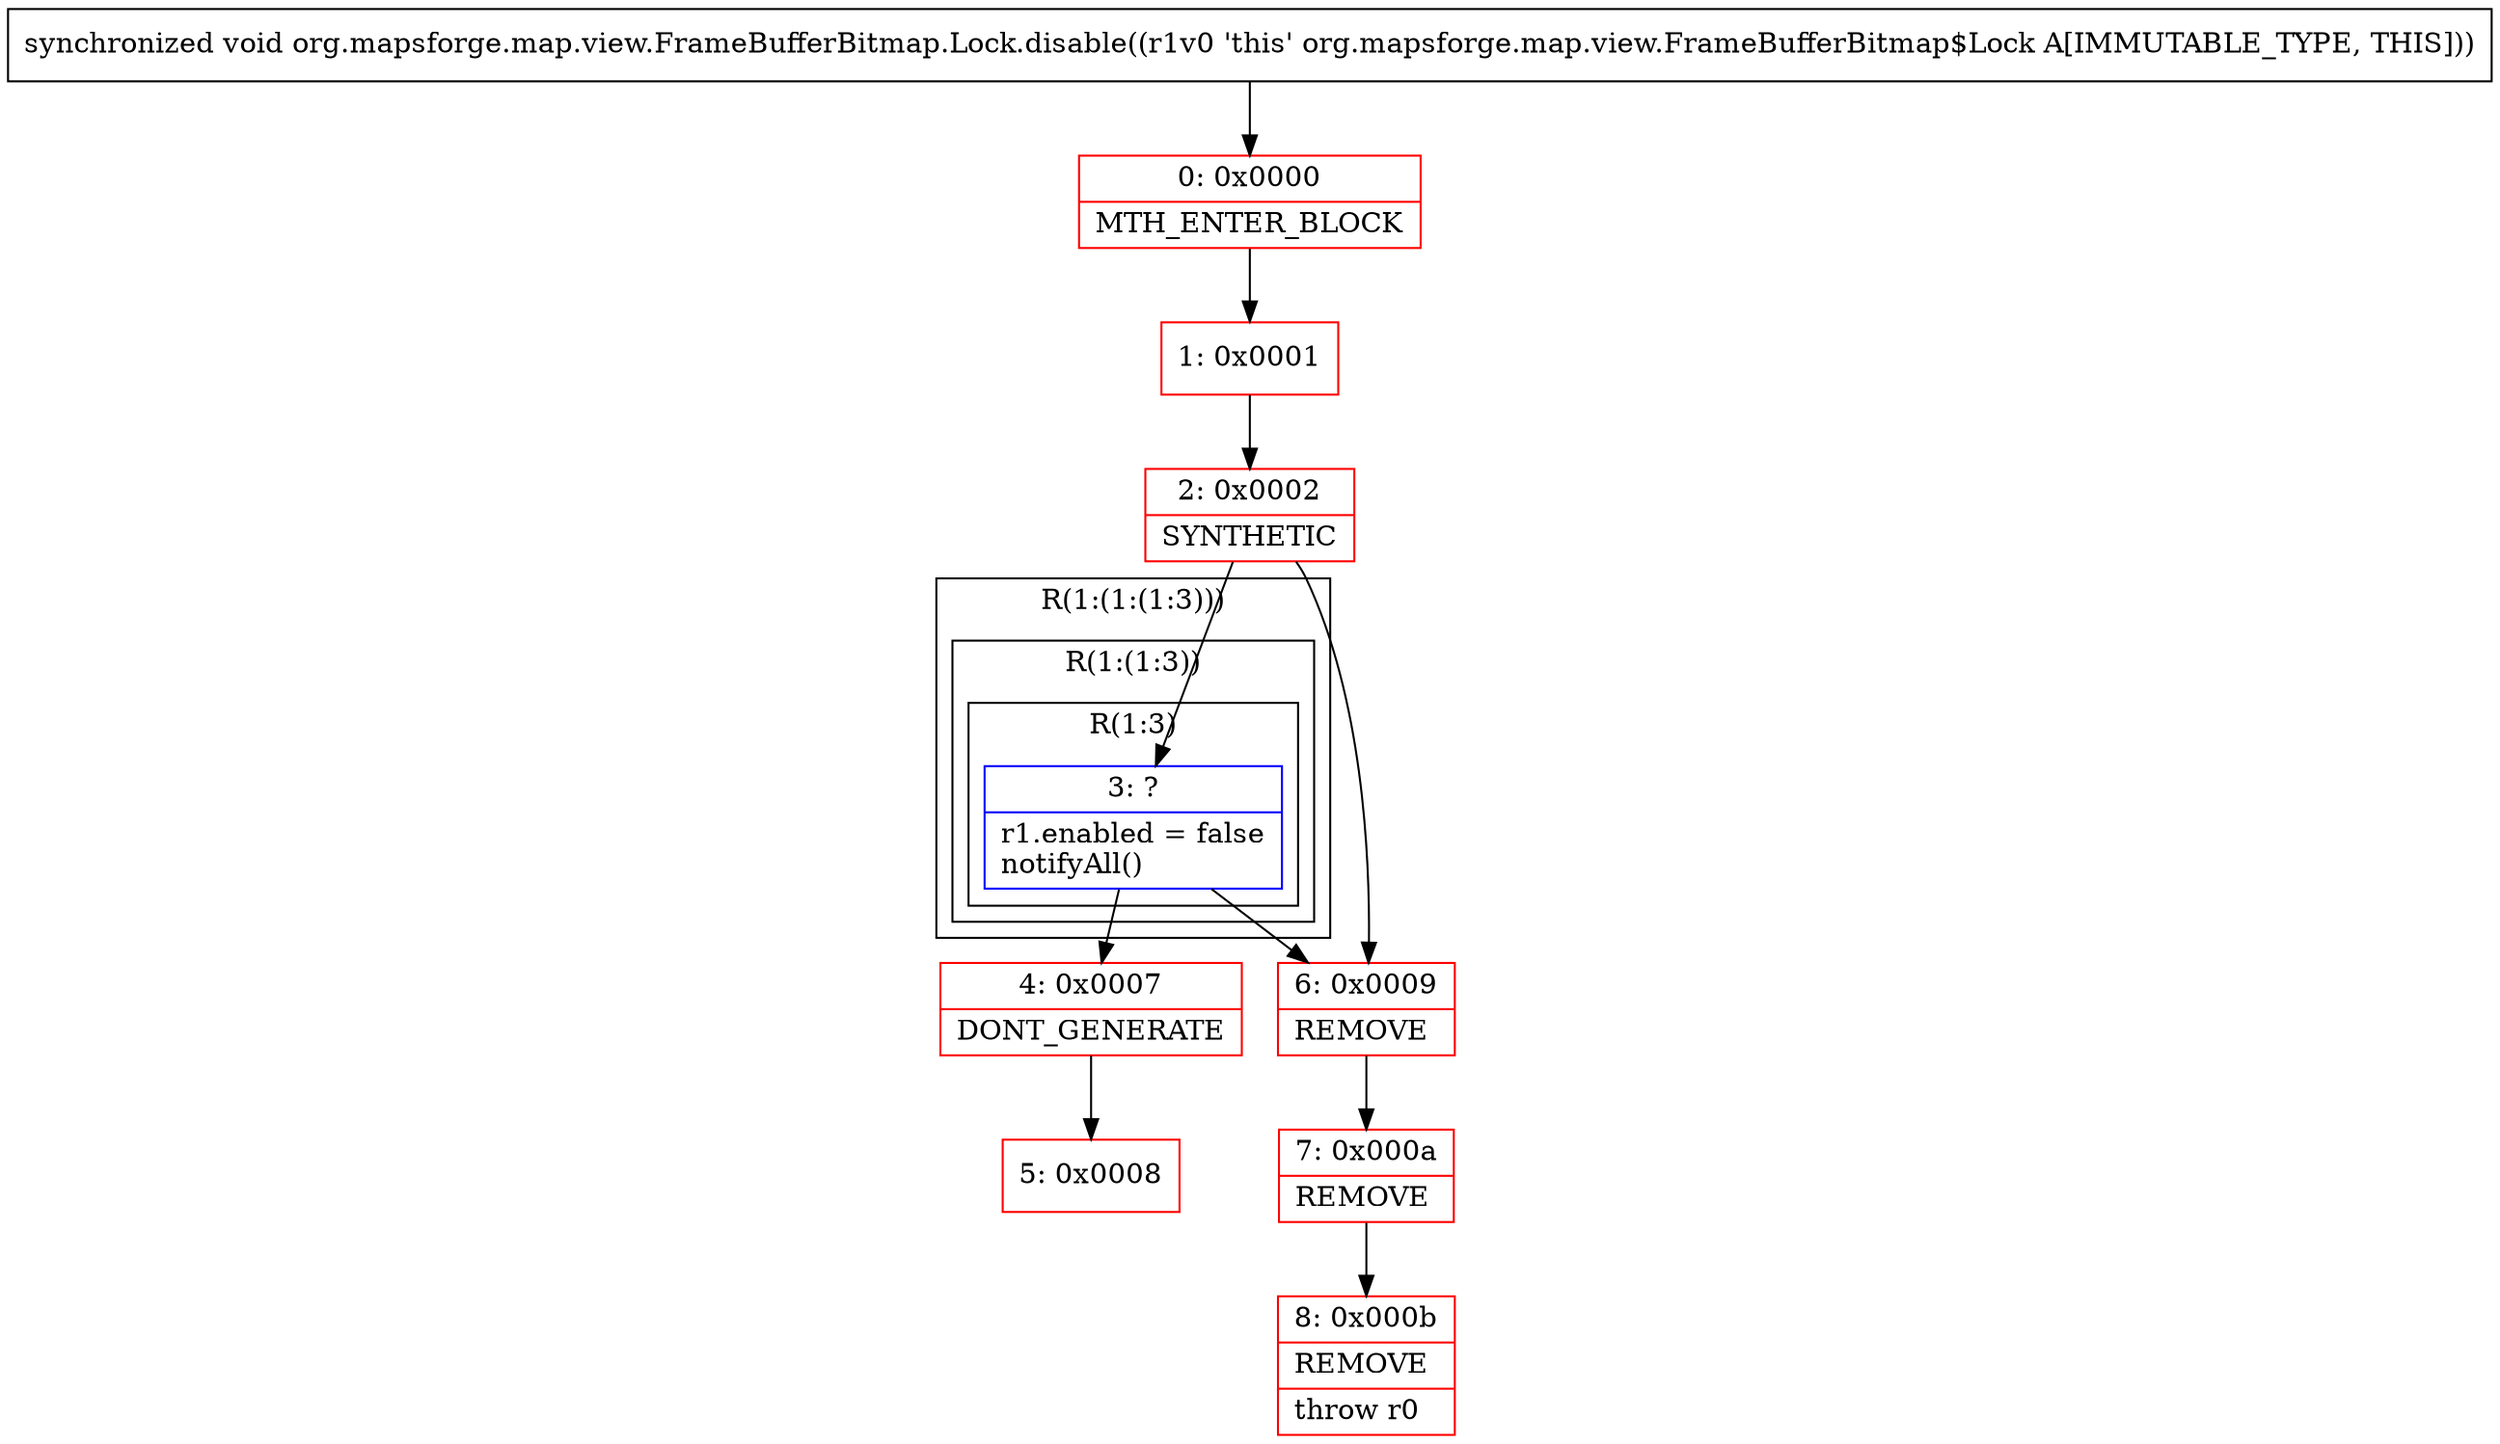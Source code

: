 digraph "CFG fororg.mapsforge.map.view.FrameBufferBitmap.Lock.disable()V" {
subgraph cluster_Region_1806323968 {
label = "R(1:(1:(1:3)))";
node [shape=record,color=blue];
subgraph cluster_Region_913249604 {
label = "R(1:(1:3))";
node [shape=record,color=blue];
subgraph cluster_Region_1883966926 {
label = "R(1:3)";
node [shape=record,color=blue];
Node_3 [shape=record,label="{3\:\ ?|r1.enabled = false\lnotifyAll()\l}"];
}
}
}
Node_0 [shape=record,color=red,label="{0\:\ 0x0000|MTH_ENTER_BLOCK\l}"];
Node_1 [shape=record,color=red,label="{1\:\ 0x0001}"];
Node_2 [shape=record,color=red,label="{2\:\ 0x0002|SYNTHETIC\l}"];
Node_4 [shape=record,color=red,label="{4\:\ 0x0007|DONT_GENERATE\l}"];
Node_5 [shape=record,color=red,label="{5\:\ 0x0008}"];
Node_6 [shape=record,color=red,label="{6\:\ 0x0009|REMOVE\l}"];
Node_7 [shape=record,color=red,label="{7\:\ 0x000a|REMOVE\l}"];
Node_8 [shape=record,color=red,label="{8\:\ 0x000b|REMOVE\l|throw r0\l}"];
MethodNode[shape=record,label="{synchronized void org.mapsforge.map.view.FrameBufferBitmap.Lock.disable((r1v0 'this' org.mapsforge.map.view.FrameBufferBitmap$Lock A[IMMUTABLE_TYPE, THIS])) }"];
MethodNode -> Node_0;
Node_3 -> Node_4;
Node_3 -> Node_6;
Node_0 -> Node_1;
Node_1 -> Node_2;
Node_2 -> Node_3;
Node_2 -> Node_6;
Node_4 -> Node_5;
Node_6 -> Node_7;
Node_7 -> Node_8;
}


